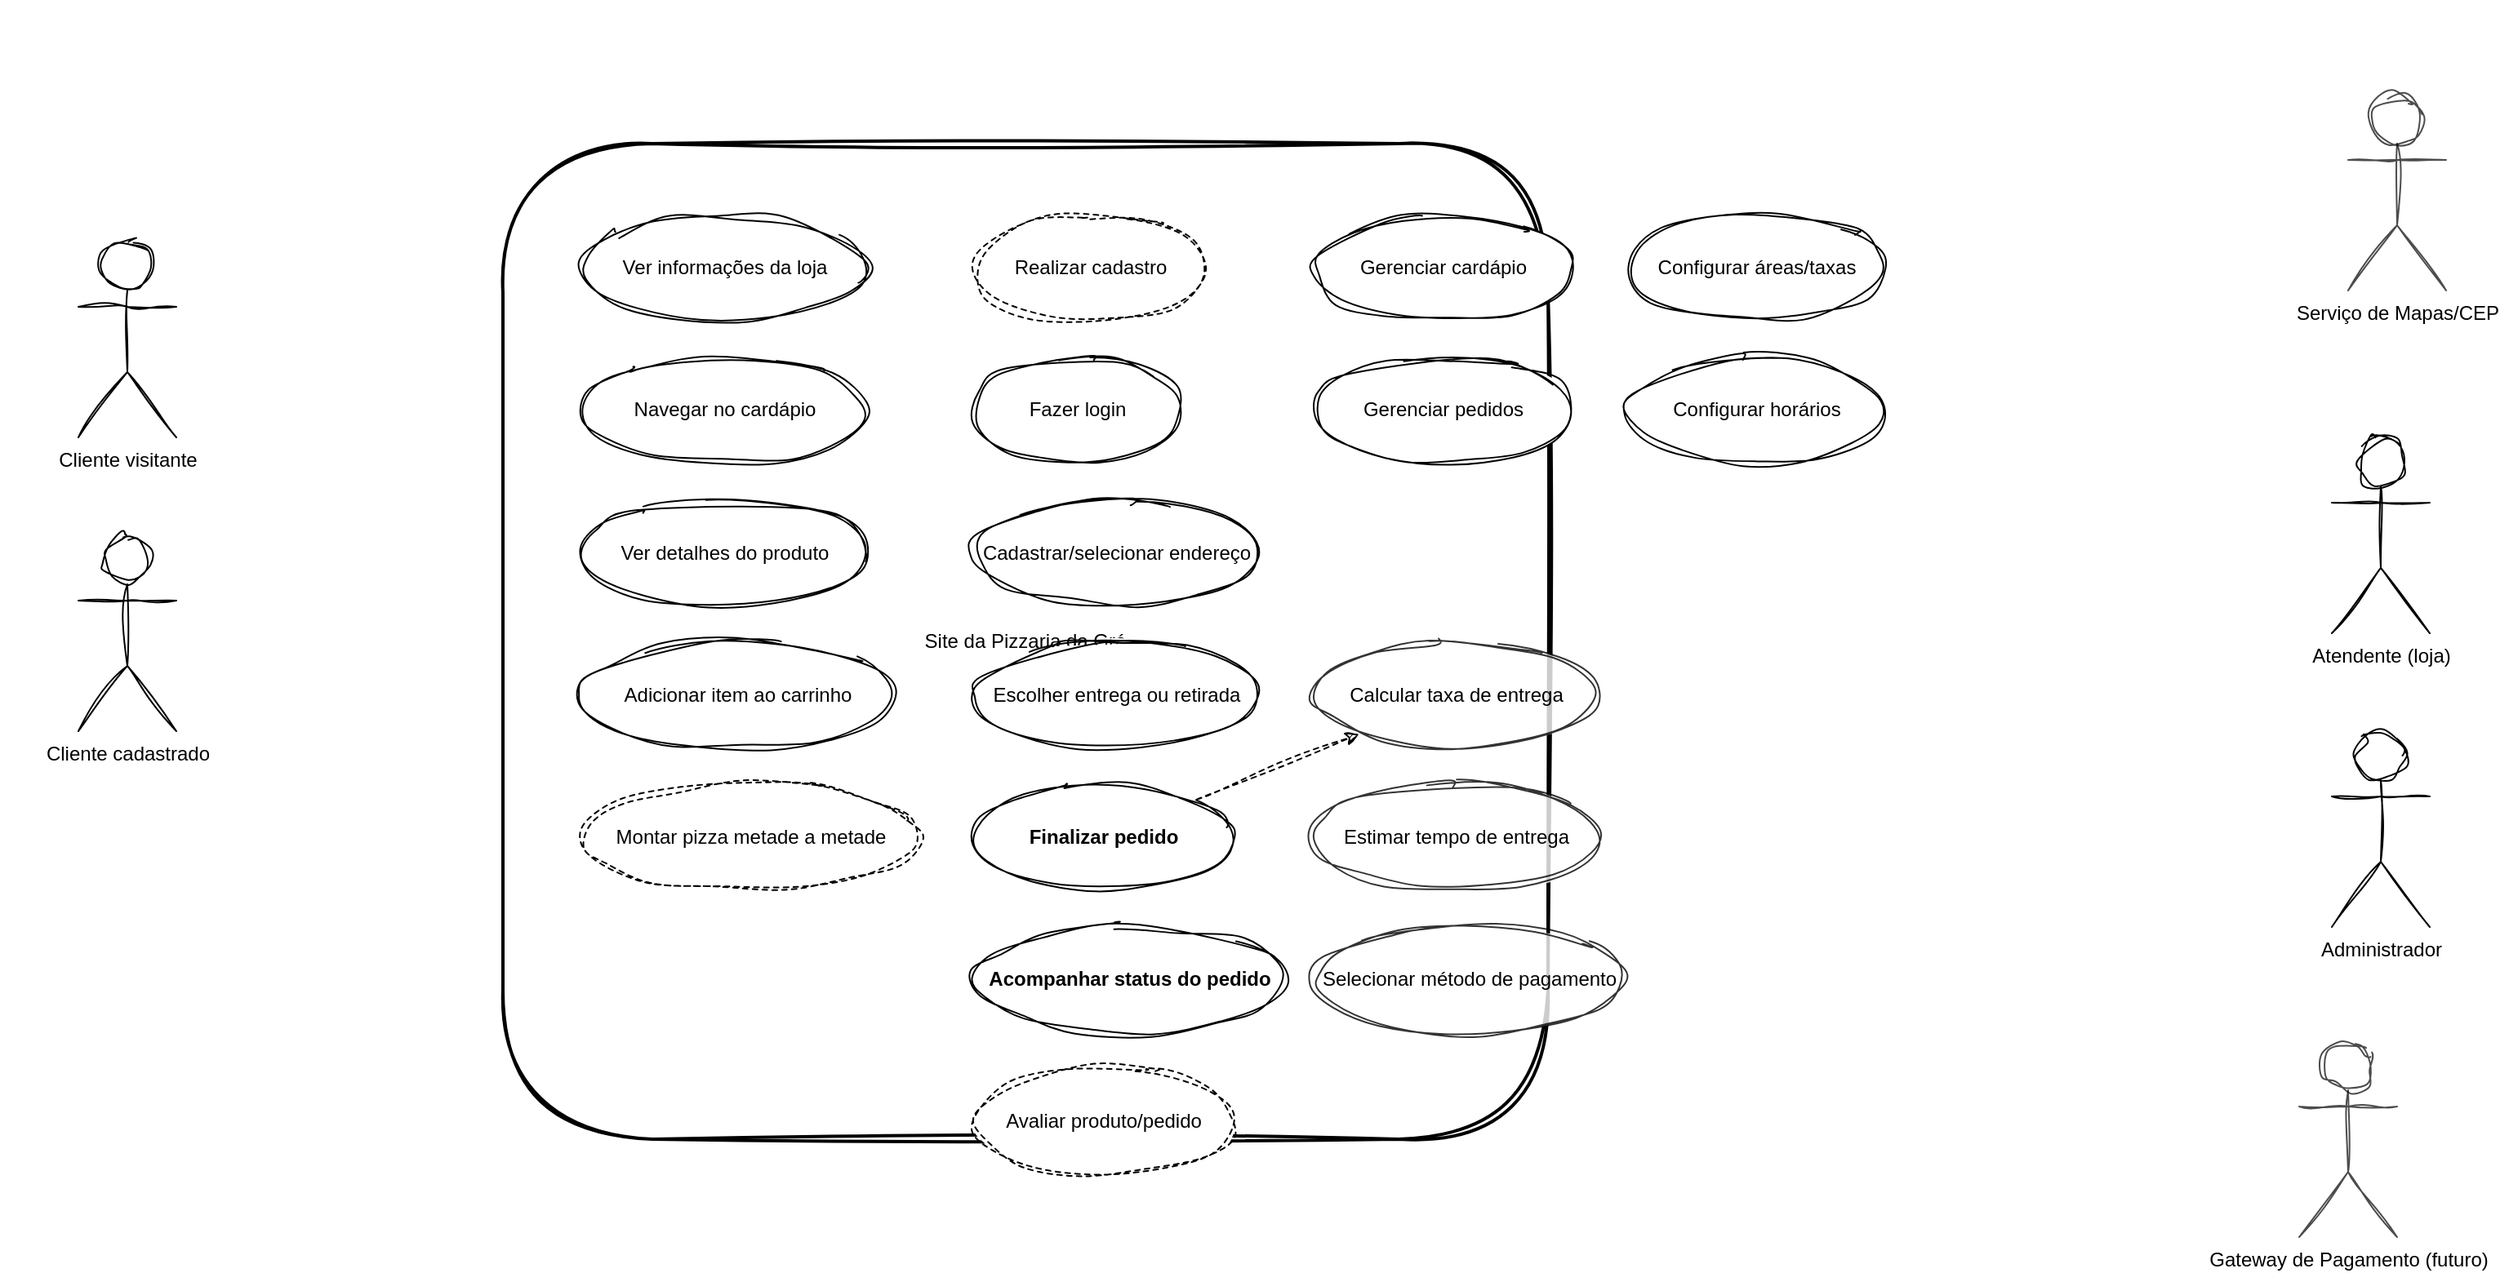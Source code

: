 <mxfile version="28.1.2">
  <diagram name="Casos de Uso - Pizzaria da Grá" id="9oP2fAGY9573V6LvvadP">
    <mxGraphModel dx="148529" dy="105830" grid="1" gridSize="10" guides="1" tooltips="1" connect="1" arrows="1" fold="1" page="1" pageScale="1" pageWidth="827" pageHeight="1169" background="none" math="0" shadow="0" adaptiveColors="simple">
      <root>
        <mxCell id="0" />
        <mxCell id="1" parent="0" />
        <mxCell id="7WoaLTtQo0aUmvs0PRtP-1" value="Site da Pizzaria da Grá" style="rounded=1;whiteSpace=wrap;html=1;strokeWidth=2;labelBackgroundColor=none;sketch=1;curveFitting=1;jiggle=2;" vertex="1" parent="1">
          <mxGeometry x="300" y="80" width="640" height="610" as="geometry" />
        </mxCell>
        <mxCell id="7WoaLTtQo0aUmvs0PRtP-2" value="Ver informações da loja" style="ellipse;whiteSpace=wrap;html=1;labelBackgroundColor=none;sketch=1;curveFitting=1;jiggle=2;rounded=1;" vertex="1" parent="7WoaLTtQo0aUmvs0PRtP-1">
          <mxGeometry x="48" y="43.571" width="176" height="65.357" as="geometry" />
        </mxCell>
        <mxCell id="7WoaLTtQo0aUmvs0PRtP-3" value="Navegar no cardápio" style="ellipse;whiteSpace=wrap;html=1;labelBackgroundColor=none;sketch=1;curveFitting=1;jiggle=2;rounded=1;" vertex="1" parent="7WoaLTtQo0aUmvs0PRtP-1">
          <mxGeometry x="48" y="130.714" width="176" height="65.357" as="geometry" />
        </mxCell>
        <mxCell id="7WoaLTtQo0aUmvs0PRtP-4" value="Ver detalhes do produto" style="ellipse;whiteSpace=wrap;html=1;labelBackgroundColor=none;sketch=1;curveFitting=1;jiggle=2;rounded=1;" vertex="1" parent="7WoaLTtQo0aUmvs0PRtP-1">
          <mxGeometry x="48" y="217.857" width="176" height="65.357" as="geometry" />
        </mxCell>
        <mxCell id="7WoaLTtQo0aUmvs0PRtP-5" value="Adicionar item ao carrinho" style="ellipse;whiteSpace=wrap;html=1;labelBackgroundColor=none;sketch=1;curveFitting=1;jiggle=2;rounded=1;" vertex="1" parent="7WoaLTtQo0aUmvs0PRtP-1">
          <mxGeometry x="48" y="305" width="192" height="65.357" as="geometry" />
        </mxCell>
        <mxCell id="7WoaLTtQo0aUmvs0PRtP-6" value="Montar pizza metade a metade" style="ellipse;whiteSpace=wrap;html=1;dashed=1;labelBackgroundColor=none;sketch=1;curveFitting=1;jiggle=2;rounded=1;" vertex="1" parent="7WoaLTtQo0aUmvs0PRtP-1">
          <mxGeometry x="48" y="392.143" width="208" height="65.357" as="geometry" />
        </mxCell>
        <mxCell id="7WoaLTtQo0aUmvs0PRtP-7" value="Realizar cadastro" style="ellipse;whiteSpace=wrap;html=1;dashed=1;labelBackgroundColor=none;sketch=1;curveFitting=1;jiggle=2;rounded=1;" vertex="1" parent="7WoaLTtQo0aUmvs0PRtP-1">
          <mxGeometry x="288" y="43.571" width="144" height="65.357" as="geometry" />
        </mxCell>
        <mxCell id="7WoaLTtQo0aUmvs0PRtP-8" value="Fazer login" style="ellipse;whiteSpace=wrap;html=1;labelBackgroundColor=none;sketch=1;curveFitting=1;jiggle=2;rounded=1;" vertex="1" parent="7WoaLTtQo0aUmvs0PRtP-1">
          <mxGeometry x="288" y="130.714" width="128" height="65.357" as="geometry" />
        </mxCell>
        <mxCell id="7WoaLTtQo0aUmvs0PRtP-9" value="Cadastrar/selecionar endereço" style="ellipse;whiteSpace=wrap;html=1;labelBackgroundColor=none;sketch=1;curveFitting=1;jiggle=2;rounded=1;" vertex="1" parent="7WoaLTtQo0aUmvs0PRtP-1">
          <mxGeometry x="288" y="217.857" width="176" height="65.357" as="geometry" />
        </mxCell>
        <mxCell id="7WoaLTtQo0aUmvs0PRtP-10" value="Escolher entrega ou retirada" style="ellipse;whiteSpace=wrap;html=1;labelBackgroundColor=none;sketch=1;curveFitting=1;jiggle=2;rounded=1;" vertex="1" parent="7WoaLTtQo0aUmvs0PRtP-1">
          <mxGeometry x="288" y="305" width="176" height="65.357" as="geometry" />
        </mxCell>
        <mxCell id="7WoaLTtQo0aUmvs0PRtP-11" value="Finalizar pedido" style="ellipse;whiteSpace=wrap;html=1;fontStyle=1;labelBackgroundColor=none;sketch=1;curveFitting=1;jiggle=2;rounded=1;" vertex="1" parent="7WoaLTtQo0aUmvs0PRtP-1">
          <mxGeometry x="288" y="392.143" width="160" height="65.357" as="geometry" />
        </mxCell>
        <mxCell id="7WoaLTtQo0aUmvs0PRtP-12" value="Calcular taxa de entrega" style="ellipse;whiteSpace=wrap;html=1;opacity=80;labelBackgroundColor=none;sketch=1;curveFitting=1;jiggle=2;rounded=1;" vertex="1" parent="7WoaLTtQo0aUmvs0PRtP-1">
          <mxGeometry x="496" y="305" width="176" height="65.357" as="geometry" />
        </mxCell>
        <mxCell id="7WoaLTtQo0aUmvs0PRtP-13" value="Estimar tempo de entrega" style="ellipse;whiteSpace=wrap;html=1;opacity=80;labelBackgroundColor=none;sketch=1;curveFitting=1;jiggle=2;rounded=1;" vertex="1" parent="7WoaLTtQo0aUmvs0PRtP-1">
          <mxGeometry x="496" y="392.143" width="176" height="65.357" as="geometry" />
        </mxCell>
        <mxCell id="7WoaLTtQo0aUmvs0PRtP-14" value="Selecionar método de pagamento" style="ellipse;whiteSpace=wrap;html=1;opacity=80;labelBackgroundColor=none;sketch=1;curveFitting=1;jiggle=2;rounded=1;" vertex="1" parent="7WoaLTtQo0aUmvs0PRtP-1">
          <mxGeometry x="496" y="479.286" width="192" height="65.357" as="geometry" />
        </mxCell>
        <mxCell id="7WoaLTtQo0aUmvs0PRtP-15" value="Acompanhar status do pedido" style="ellipse;whiteSpace=wrap;html=1;fontStyle=1;labelBackgroundColor=none;sketch=1;curveFitting=1;jiggle=2;rounded=1;" vertex="1" parent="7WoaLTtQo0aUmvs0PRtP-1">
          <mxGeometry x="288" y="479.286" width="192" height="65.357" as="geometry" />
        </mxCell>
        <mxCell id="7WoaLTtQo0aUmvs0PRtP-16" value="Avaliar produto/pedido" style="ellipse;whiteSpace=wrap;html=1;dashed=1;labelBackgroundColor=none;sketch=1;curveFitting=1;jiggle=2;rounded=1;" vertex="1" parent="7WoaLTtQo0aUmvs0PRtP-1">
          <mxGeometry x="288" y="566.429" width="160" height="65.357" as="geometry" />
        </mxCell>
        <mxCell id="7WoaLTtQo0aUmvs0PRtP-17" value="Gerenciar pedidos" style="ellipse;whiteSpace=wrap;html=1;labelBackgroundColor=none;sketch=1;curveFitting=1;jiggle=2;rounded=1;" vertex="1" parent="7WoaLTtQo0aUmvs0PRtP-1">
          <mxGeometry x="496" y="130.714" width="160" height="65.357" as="geometry" />
        </mxCell>
        <mxCell id="7WoaLTtQo0aUmvs0PRtP-18" value="Gerenciar cardápio" style="ellipse;whiteSpace=wrap;html=1;labelBackgroundColor=none;sketch=1;curveFitting=1;jiggle=2;rounded=1;" vertex="1" parent="7WoaLTtQo0aUmvs0PRtP-1">
          <mxGeometry x="496" y="43.571" width="160" height="65.357" as="geometry" />
        </mxCell>
        <mxCell id="7WoaLTtQo0aUmvs0PRtP-19" value="Configurar áreas/taxas" style="ellipse;whiteSpace=wrap;html=1;labelBackgroundColor=none;sketch=1;curveFitting=1;jiggle=2;rounded=1;" vertex="1" parent="7WoaLTtQo0aUmvs0PRtP-1">
          <mxGeometry x="688" y="43.571" width="160" height="65.357" as="geometry" />
        </mxCell>
        <mxCell id="7WoaLTtQo0aUmvs0PRtP-20" value="Configurar horários" style="ellipse;whiteSpace=wrap;html=1;labelBackgroundColor=none;sketch=1;curveFitting=1;jiggle=2;rounded=1;" vertex="1" parent="7WoaLTtQo0aUmvs0PRtP-1">
          <mxGeometry x="688" y="130.714" width="160" height="65.357" as="geometry" />
        </mxCell>
        <mxCell id="7WoaLTtQo0aUmvs0PRtP-21" style="dashed=1;labelBackgroundColor=none;fontColor=default;sketch=1;curveFitting=1;jiggle=2;" edge="1" parent="7WoaLTtQo0aUmvs0PRtP-1" source="7WoaLTtQo0aUmvs0PRtP-11" target="7WoaLTtQo0aUmvs0PRtP-12">
          <mxGeometry relative="1" as="geometry">
            <mxPoint as="targetPoint" />
          </mxGeometry>
        </mxCell>
        <mxCell id="7WoaLTtQo0aUmvs0PRtP-22" value="Cliente visitante" style="shape=umlActor;verticalLabelPosition=bottom;verticalAlign=top;html=1;labelBackgroundColor=none;sketch=1;curveFitting=1;jiggle=2;rounded=1;" vertex="1" parent="1">
          <mxGeometry x="40" y="140" width="60" height="120" as="geometry" />
        </mxCell>
        <mxCell id="7WoaLTtQo0aUmvs0PRtP-23" value="Cliente cadastrado" style="shape=umlActor;verticalLabelPosition=bottom;verticalAlign=top;html=1;labelBackgroundColor=none;sketch=1;curveFitting=1;jiggle=2;rounded=1;" vertex="1" parent="1">
          <mxGeometry x="40" y="320" width="60" height="120" as="geometry" />
        </mxCell>
        <mxCell id="7WoaLTtQo0aUmvs0PRtP-24" value="Atendente (loja)" style="shape=umlActor;verticalLabelPosition=bottom;verticalAlign=top;html=1;labelBackgroundColor=none;sketch=1;curveFitting=1;jiggle=2;rounded=1;" vertex="1" parent="1">
          <mxGeometry x="1420" y="260" width="60" height="120" as="geometry" />
        </mxCell>
        <mxCell id="7WoaLTtQo0aUmvs0PRtP-25" value="Administrador" style="shape=umlActor;verticalLabelPosition=bottom;verticalAlign=top;html=1;labelBackgroundColor=none;sketch=1;curveFitting=1;jiggle=2;rounded=1;" vertex="1" parent="1">
          <mxGeometry x="1420" y="440" width="60" height="120" as="geometry" />
        </mxCell>
        <mxCell id="7WoaLTtQo0aUmvs0PRtP-26" value="Gateway de Pagamento (futuro)" style="shape=umlActor;verticalLabelPosition=bottom;verticalAlign=top;html=1;opacity=70;labelBackgroundColor=none;sketch=1;curveFitting=1;jiggle=2;rounded=1;" vertex="1" parent="1">
          <mxGeometry x="1400" y="630" width="60" height="120" as="geometry" />
        </mxCell>
        <mxCell id="7WoaLTtQo0aUmvs0PRtP-27" value="Serviço de Mapas/CEP" style="shape=umlActor;verticalLabelPosition=bottom;verticalAlign=top;html=1;opacity=70;labelBackgroundColor=none;sketch=1;curveFitting=1;jiggle=2;rounded=1;" vertex="1" parent="1">
          <mxGeometry x="1430" y="50" width="60" height="120" as="geometry" />
        </mxCell>
        <mxCell id="7WoaLTtQo0aUmvs0PRtP-28" style="endArrow=block;labelBackgroundColor=none;fontColor=default;sketch=1;curveFitting=1;jiggle=2;" edge="1" parent="1" source="7WoaLTtQo0aUmvs0PRtP-22" target="7WoaLTtQo0aUmvs0PRtP-2" />
        <mxCell id="7WoaLTtQo0aUmvs0PRtP-29" style="endArrow=block;labelBackgroundColor=none;fontColor=default;sketch=1;curveFitting=1;jiggle=2;" edge="1" parent="1" source="7WoaLTtQo0aUmvs0PRtP-22" target="7WoaLTtQo0aUmvs0PRtP-3" />
        <mxCell id="7WoaLTtQo0aUmvs0PRtP-30" style="endArrow=block;labelBackgroundColor=none;fontColor=default;sketch=1;curveFitting=1;jiggle=2;" edge="1" parent="1" source="7WoaLTtQo0aUmvs0PRtP-22" target="7WoaLTtQo0aUmvs0PRtP-4" />
        <mxCell id="7WoaLTtQo0aUmvs0PRtP-31" style="endArrow=block;labelBackgroundColor=none;fontColor=default;sketch=1;curveFitting=1;jiggle=2;" edge="1" parent="1" source="7WoaLTtQo0aUmvs0PRtP-22" target="7WoaLTtQo0aUmvs0PRtP-5" />
        <mxCell id="7WoaLTtQo0aUmvs0PRtP-32" style="endArrow=block;labelBackgroundColor=none;fontColor=default;sketch=1;curveFitting=1;jiggle=2;" edge="1" parent="1" source="7WoaLTtQo0aUmvs0PRtP-23" target="7WoaLTtQo0aUmvs0PRtP-8" />
        <mxCell id="7WoaLTtQo0aUmvs0PRtP-33" style="endArrow=block;labelBackgroundColor=none;fontColor=default;sketch=1;curveFitting=1;jiggle=2;" edge="1" parent="1" source="7WoaLTtQo0aUmvs0PRtP-23" target="7WoaLTtQo0aUmvs0PRtP-9" />
        <mxCell id="7WoaLTtQo0aUmvs0PRtP-34" style="endArrow=block;labelBackgroundColor=none;fontColor=default;sketch=1;curveFitting=1;jiggle=2;" edge="1" parent="1" source="7WoaLTtQo0aUmvs0PRtP-23" target="7WoaLTtQo0aUmvs0PRtP-10" />
        <mxCell id="7WoaLTtQo0aUmvs0PRtP-35" style="endArrow=block;labelBackgroundColor=none;fontColor=default;sketch=1;curveFitting=1;jiggle=2;" edge="1" parent="1" source="7WoaLTtQo0aUmvs0PRtP-23" target="7WoaLTtQo0aUmvs0PRtP-11" />
        <mxCell id="7WoaLTtQo0aUmvs0PRtP-36" style="endArrow=block;labelBackgroundColor=none;fontColor=default;sketch=1;curveFitting=1;jiggle=2;" edge="1" parent="1" source="7WoaLTtQo0aUmvs0PRtP-23" target="7WoaLTtQo0aUmvs0PRtP-15" />
        <mxCell id="7WoaLTtQo0aUmvs0PRtP-37" style="endArrow=block;labelBackgroundColor=none;fontColor=default;sketch=1;curveFitting=1;jiggle=2;" edge="1" parent="1" source="7WoaLTtQo0aUmvs0PRtP-23" target="7WoaLTtQo0aUmvs0PRtP-16" />
        <mxCell id="7WoaLTtQo0aUmvs0PRtP-38" style="endArrow=block;labelBackgroundColor=none;fontColor=default;sketch=1;curveFitting=1;jiggle=2;" edge="1" parent="1" source="7WoaLTtQo0aUmvs0PRtP-24" target="7WoaLTtQo0aUmvs0PRtP-17" />
        <mxCell id="7WoaLTtQo0aUmvs0PRtP-39" style="endArrow=block;labelBackgroundColor=none;fontColor=default;sketch=1;curveFitting=1;jiggle=2;" edge="1" parent="1" source="7WoaLTtQo0aUmvs0PRtP-25" target="7WoaLTtQo0aUmvs0PRtP-18" />
        <mxCell id="7WoaLTtQo0aUmvs0PRtP-40" style="endArrow=block;labelBackgroundColor=none;fontColor=default;sketch=1;curveFitting=1;jiggle=2;" edge="1" parent="1" source="7WoaLTtQo0aUmvs0PRtP-25" target="7WoaLTtQo0aUmvs0PRtP-19" />
        <mxCell id="7WoaLTtQo0aUmvs0PRtP-41" style="endArrow=block;labelBackgroundColor=none;fontColor=default;sketch=1;curveFitting=1;jiggle=2;" edge="1" parent="1" source="7WoaLTtQo0aUmvs0PRtP-25" target="7WoaLTtQo0aUmvs0PRtP-20" />
      </root>
    </mxGraphModel>
  </diagram>
</mxfile>
